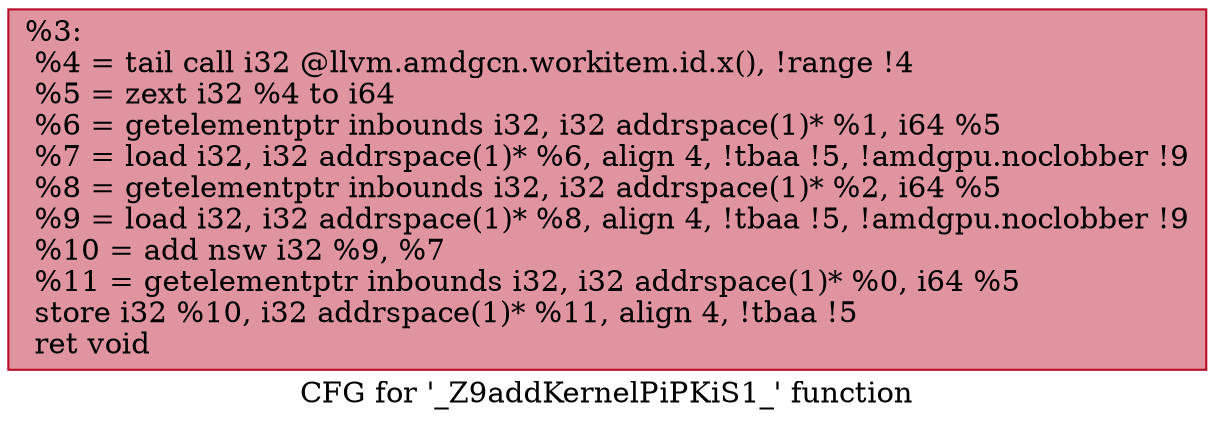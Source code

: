 digraph "CFG for '_Z9addKernelPiPKiS1_' function" {
	label="CFG for '_Z9addKernelPiPKiS1_' function";

	Node0x56d8d00 [shape=record,color="#b70d28ff", style=filled, fillcolor="#b70d2870",label="{%3:\l  %4 = tail call i32 @llvm.amdgcn.workitem.id.x(), !range !4\l  %5 = zext i32 %4 to i64\l  %6 = getelementptr inbounds i32, i32 addrspace(1)* %1, i64 %5\l  %7 = load i32, i32 addrspace(1)* %6, align 4, !tbaa !5, !amdgpu.noclobber !9\l  %8 = getelementptr inbounds i32, i32 addrspace(1)* %2, i64 %5\l  %9 = load i32, i32 addrspace(1)* %8, align 4, !tbaa !5, !amdgpu.noclobber !9\l  %10 = add nsw i32 %9, %7\l  %11 = getelementptr inbounds i32, i32 addrspace(1)* %0, i64 %5\l  store i32 %10, i32 addrspace(1)* %11, align 4, !tbaa !5\l  ret void\l}"];
}
